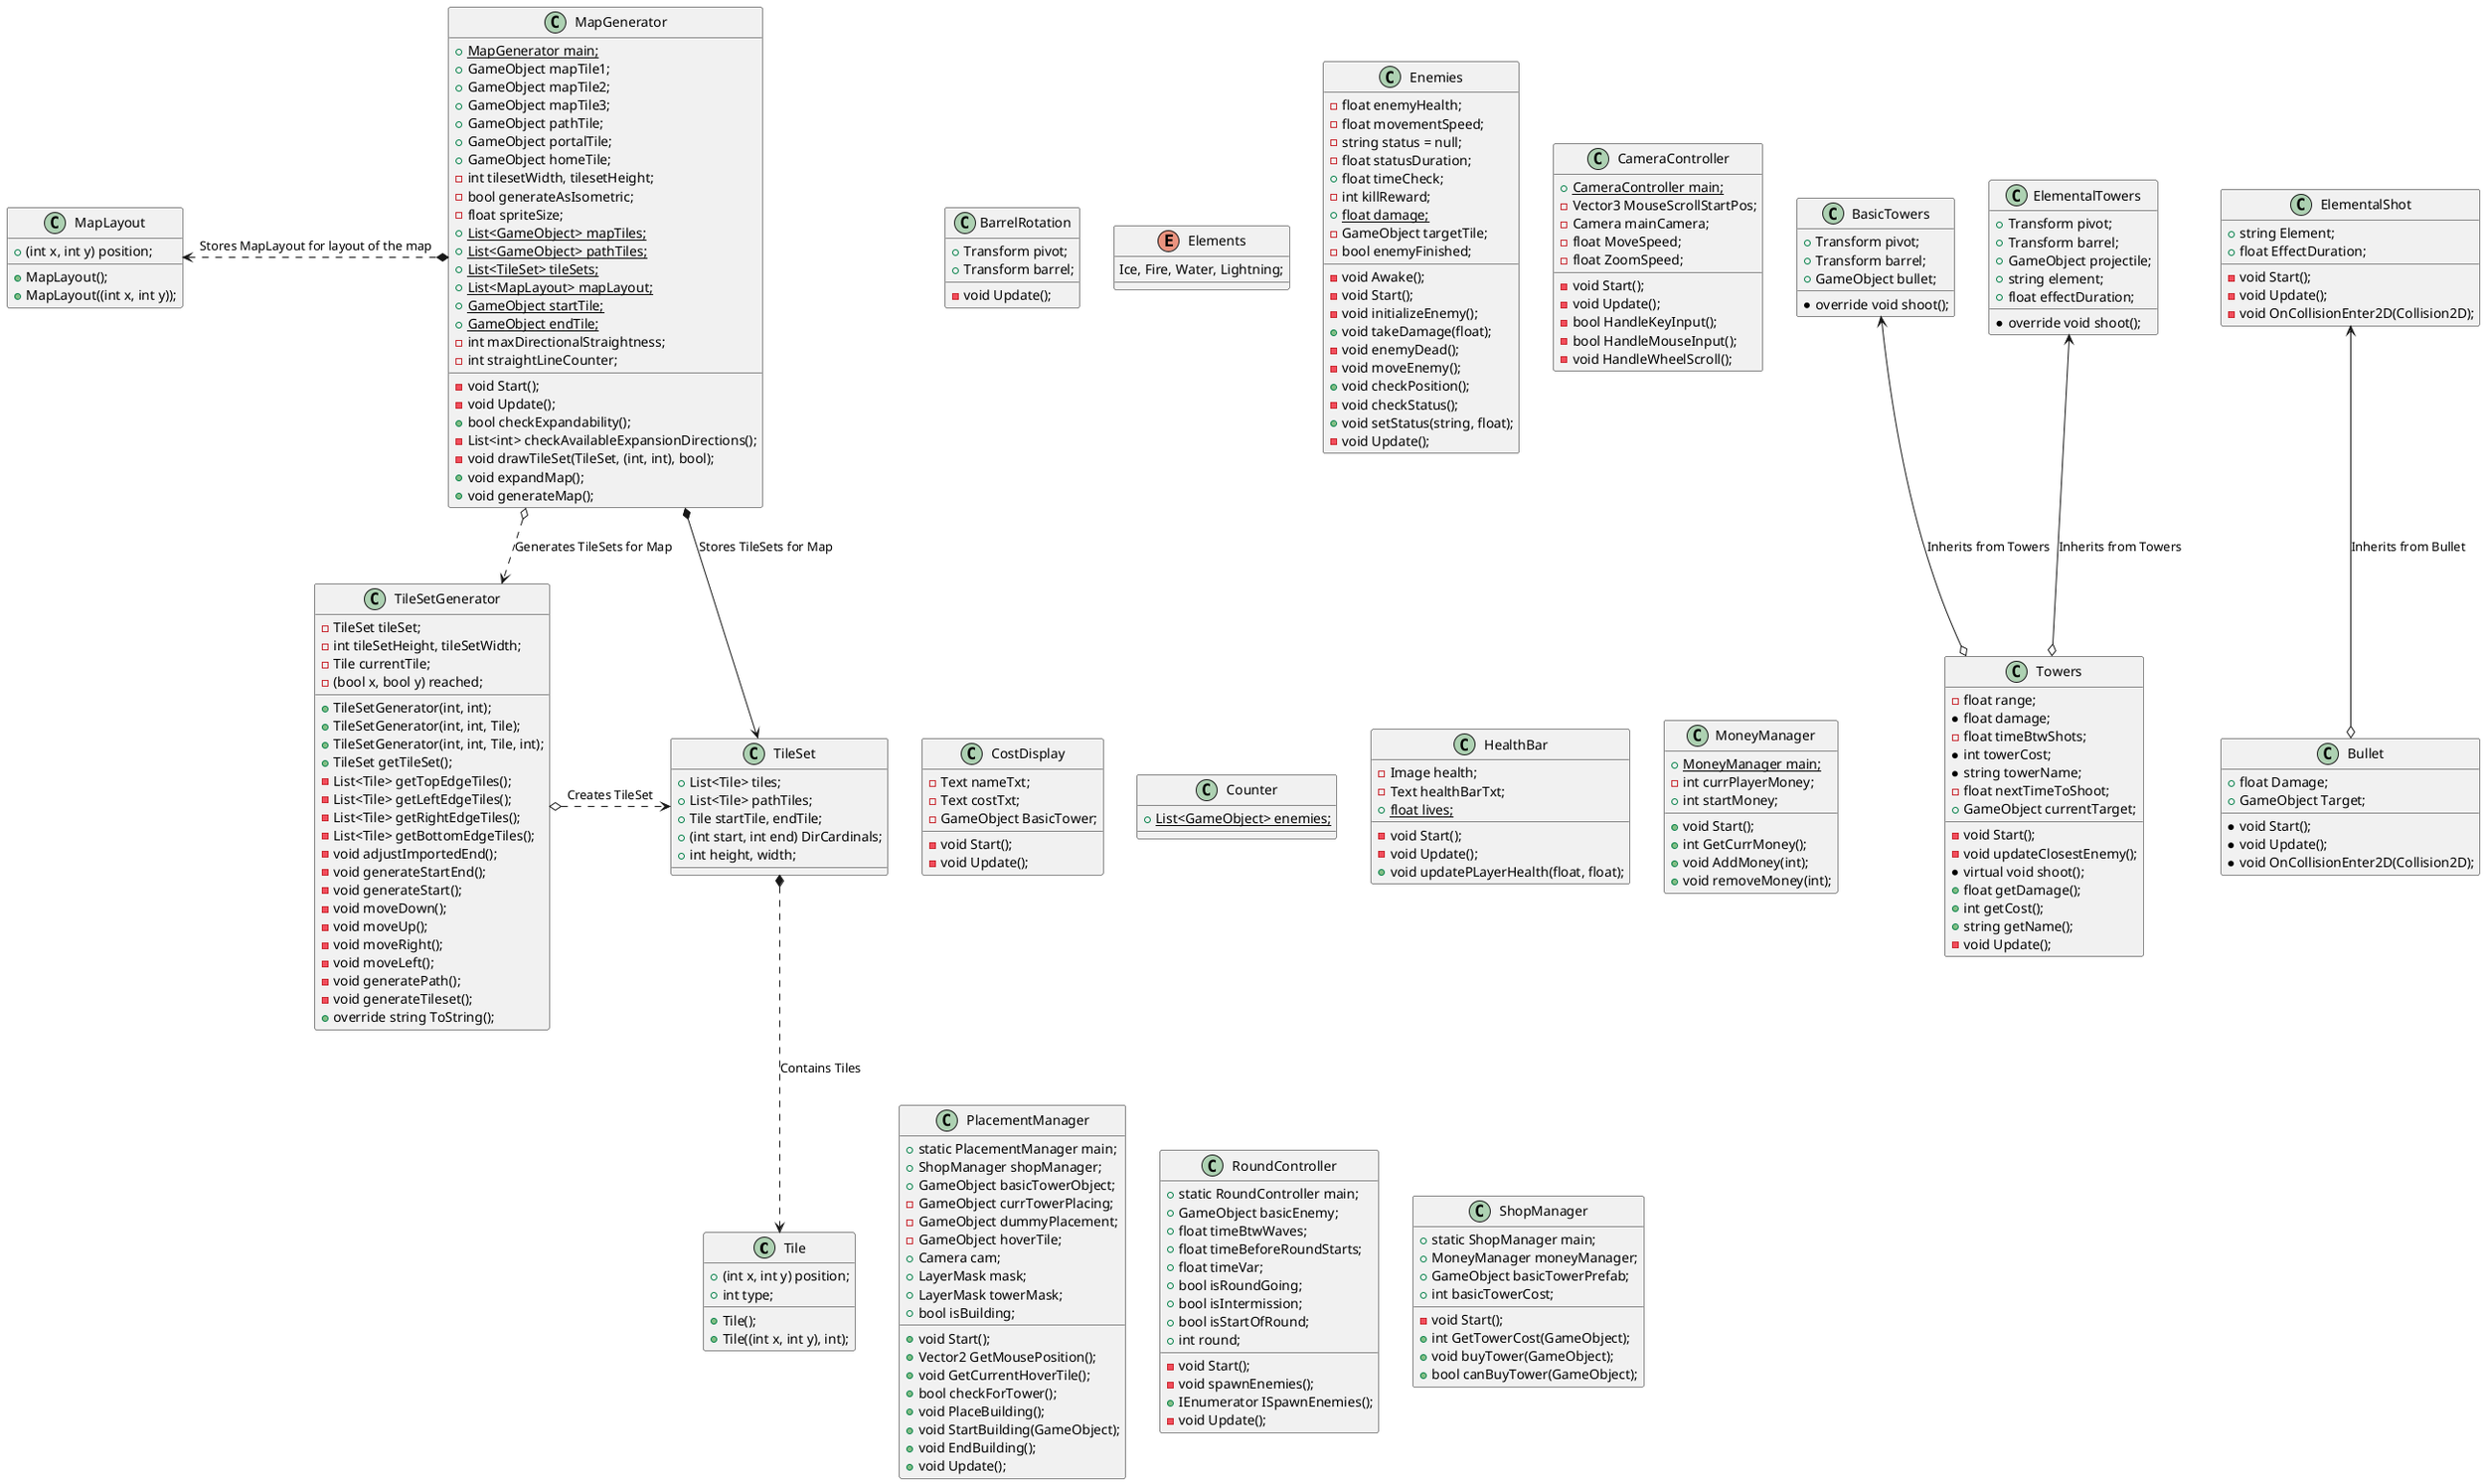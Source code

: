 @startuml
    class Tile {
        + {field} (int x, int y) position;
        + int type;
        + Tile();
        + Tile((int x, int y), int);
    }

    class MapLayout {
        + {field} (int x, int y) position;
        + MapLayout();
        + MapLayout((int x, int y));
    }

    class TileSet {
        + List<Tile> tiles;
        + List<Tile> pathTiles;
        + Tile startTile, endTile;
        + {field} (int start, int end) DirCardinals;
        + int height, width;
    }

    class TileSetGenerator {
        - TileSet tileSet;
        - int tileSetHeight, tileSetWidth;
        - Tile currentTile;
        - {field} (bool x, bool y) reached;
        + TileSetGenerator(int, int);
        + TileSetGenerator(int, int, Tile);
        + TileSetGenerator(int, int, Tile, int);
        + TileSet getTileSet();
        - List<Tile> getTopEdgeTiles();
        - List<Tile> getLeftEdgeTiles();
        - List<Tile> getRightEdgeTiles();
        - List<Tile> getBottomEdgeTiles();
        - void adjustImportedEnd();
        - void generateStartEnd();
        - void generateStart();
        - void moveDown();
        - void moveUp();
        - void moveRight();
        - void moveLeft();
        - void generatePath();
        - void generateTileset();
        + override string ToString();
    }

    class MapGenerator {
        + {static} MapGenerator main;
        + GameObject mapTile1;
        + GameObject mapTile2;
        + GameObject mapTile3;
        + GameObject pathTile;
        + GameObject portalTile;
        + GameObject homeTile;
        - int tilesetWidth, tilesetHeight;
        - bool generateAsIsometric;
        - float spriteSize;
        + {static} List<GameObject> mapTiles;
        + {static} List<GameObject> pathTiles;
        + {static} List<TileSet> tileSets;
        + {static} List<MapLayout> mapLayout;
        + {static} GameObject startTile;
        + {static} GameObject endTile;
        - int maxDirectionalStraightness;
        - int straightLineCounter;
        - void Start();
        - void Update();
        + bool checkExpandability();
        - List<int> checkAvailableExpansionDirections();
        - void drawTileSet(TileSet, (int, int), bool);
        + void expandMap();
        + void generateMap();
    }

    MapLayout <.* MapGenerator: Stores MapLayout for layout of the map
    MapGenerator o..> TileSetGenerator: Generates TileSets for Map
    TileSetGenerator o.> TileSet: Creates TileSet
    TileSet *..> Tile: Contains Tiles
    MapGenerator *--> TileSet: Stores TileSets for Map

    class BarrelRotation {
        + Transform pivot;
        + Transform barrel;
        - void Update();
    }

    class Towers {
        - float range;
        * float damage;
        - float timeBtwShots;
        * int towerCost;
        * string towerName;
        - float nextTimeToShoot;
        + GameObject currentTarget;
        - void Start();
        - void updateClosestEnemy();
        * virtual void shoot();
        + float getDamage();
        + int getCost();
        + string getName();
        - void Update();
    }

    class BasicTowers {
        + Transform pivot;
        + Transform barrel;
        + GameObject bullet;
        * override void shoot();
    }

    class Bullet {
        + float Damage;
        + GameObject Target;
        * void Start();
        * void Update();
        * void OnCollisionEnter2D(Collision2D);
    }

    class ElementalShot {
        + string Element;
        + float EffectDuration;
        - void Start();
        - void Update();
        - void OnCollisionEnter2D(Collision2D);
    }

    class ElementalTowers {
        + Transform pivot;
        + Transform barrel;
        + GameObject projectile;
        + string element;
        + float effectDuration;
        * override void shoot();
    }

    ElementalTowers <--o Towers: Inherits from Towers
    BasicTowers <--o Towers: Inherits from Towers
    ElementalShot <--o Bullet: Inherits from Bullet
    

    enum Elements {
        Ice, Fire, Water, Lightning;
    }

    class Enemies {
        - float enemyHealth;
        - float movementSpeed;
        - string status = null;
        - float statusDuration;
        + float timeCheck;
        - int killReward;
        + {static} float damage;
        - GameObject targetTile;
        - bool enemyFinished;
        - void Awake();
        - void Start();
        - void initializeEnemy();
        + void takeDamage(float);
        - void enemyDead();
        - void moveEnemy();
        + void checkPosition();
        - void checkStatus();
        + void setStatus(string, float);
        - void Update();
    }

    class CameraController {
        + {static} CameraController main;
        - Vector3 MouseScrollStartPos;
        - Camera mainCamera;
        - float MoveSpeed;
        - float ZoomSpeed;
        - void Start();
        - void Update();
        - bool HandleKeyInput();
        - bool HandleMouseInput();
        - void HandleWheelScroll();
    }

    class CostDisplay {
        - Text nameTxt;
        - Text costTxt;
        - GameObject BasicTower;
        - void Start();
        - void Update();
    }

    class Counter {
        + {static} List<GameObject> enemies;
    }

    class HealthBar {
        - Image health;
        - Text healthBarTxt;
        + {static} float lives;
        - void Start();
        - void Update();
        + void updatePLayerHealth(float, float);
    }

    class MoneyManager {
        + {static} MoneyManager main;
        - int currPlayerMoney;
        + int startMoney;
        + void Start();
        + int GetCurrMoney();
        + void AddMoney(int);
        + void removeMoney(int);
    }

    class PlacementManager {
        + static PlacementManager main;
        + ShopManager shopManager;
        + GameObject basicTowerObject;
        - GameObject currTowerPlacing;
        - GameObject dummyPlacement;
        - GameObject hoverTile;
        + Camera cam;
        + LayerMask mask;
        + LayerMask towerMask;
        + bool isBuilding;
        + void Start();
        + Vector2 GetMousePosition();
        + void GetCurrentHoverTile();
        + bool checkForTower();
        + void PlaceBuilding();
        + void StartBuilding(GameObject);
        + void EndBuilding();
        + void Update();
    }

    class RoundController {
        + static RoundController main;
        + GameObject basicEnemy;
        + float timeBtwWaves;
        + float timeBeforeRoundStarts;
        + float timeVar;
        + bool isRoundGoing;
        + bool isIntermission;
        + bool isStartOfRound;
        + int round;
        - void Start();
        - void spawnEnemies();
        + IEnumerator ISpawnEnemies();
        - void Update();
    }

    class ShopManager {
        + static ShopManager main;
        + MoneyManager moneyManager;
        + GameObject basicTowerPrefab;
        + int basicTowerCost;
        - void Start();
        + int GetTowerCost(GameObject);
        + void buyTower(GameObject);
        + bool canBuyTower(GameObject);
    }
@enduml